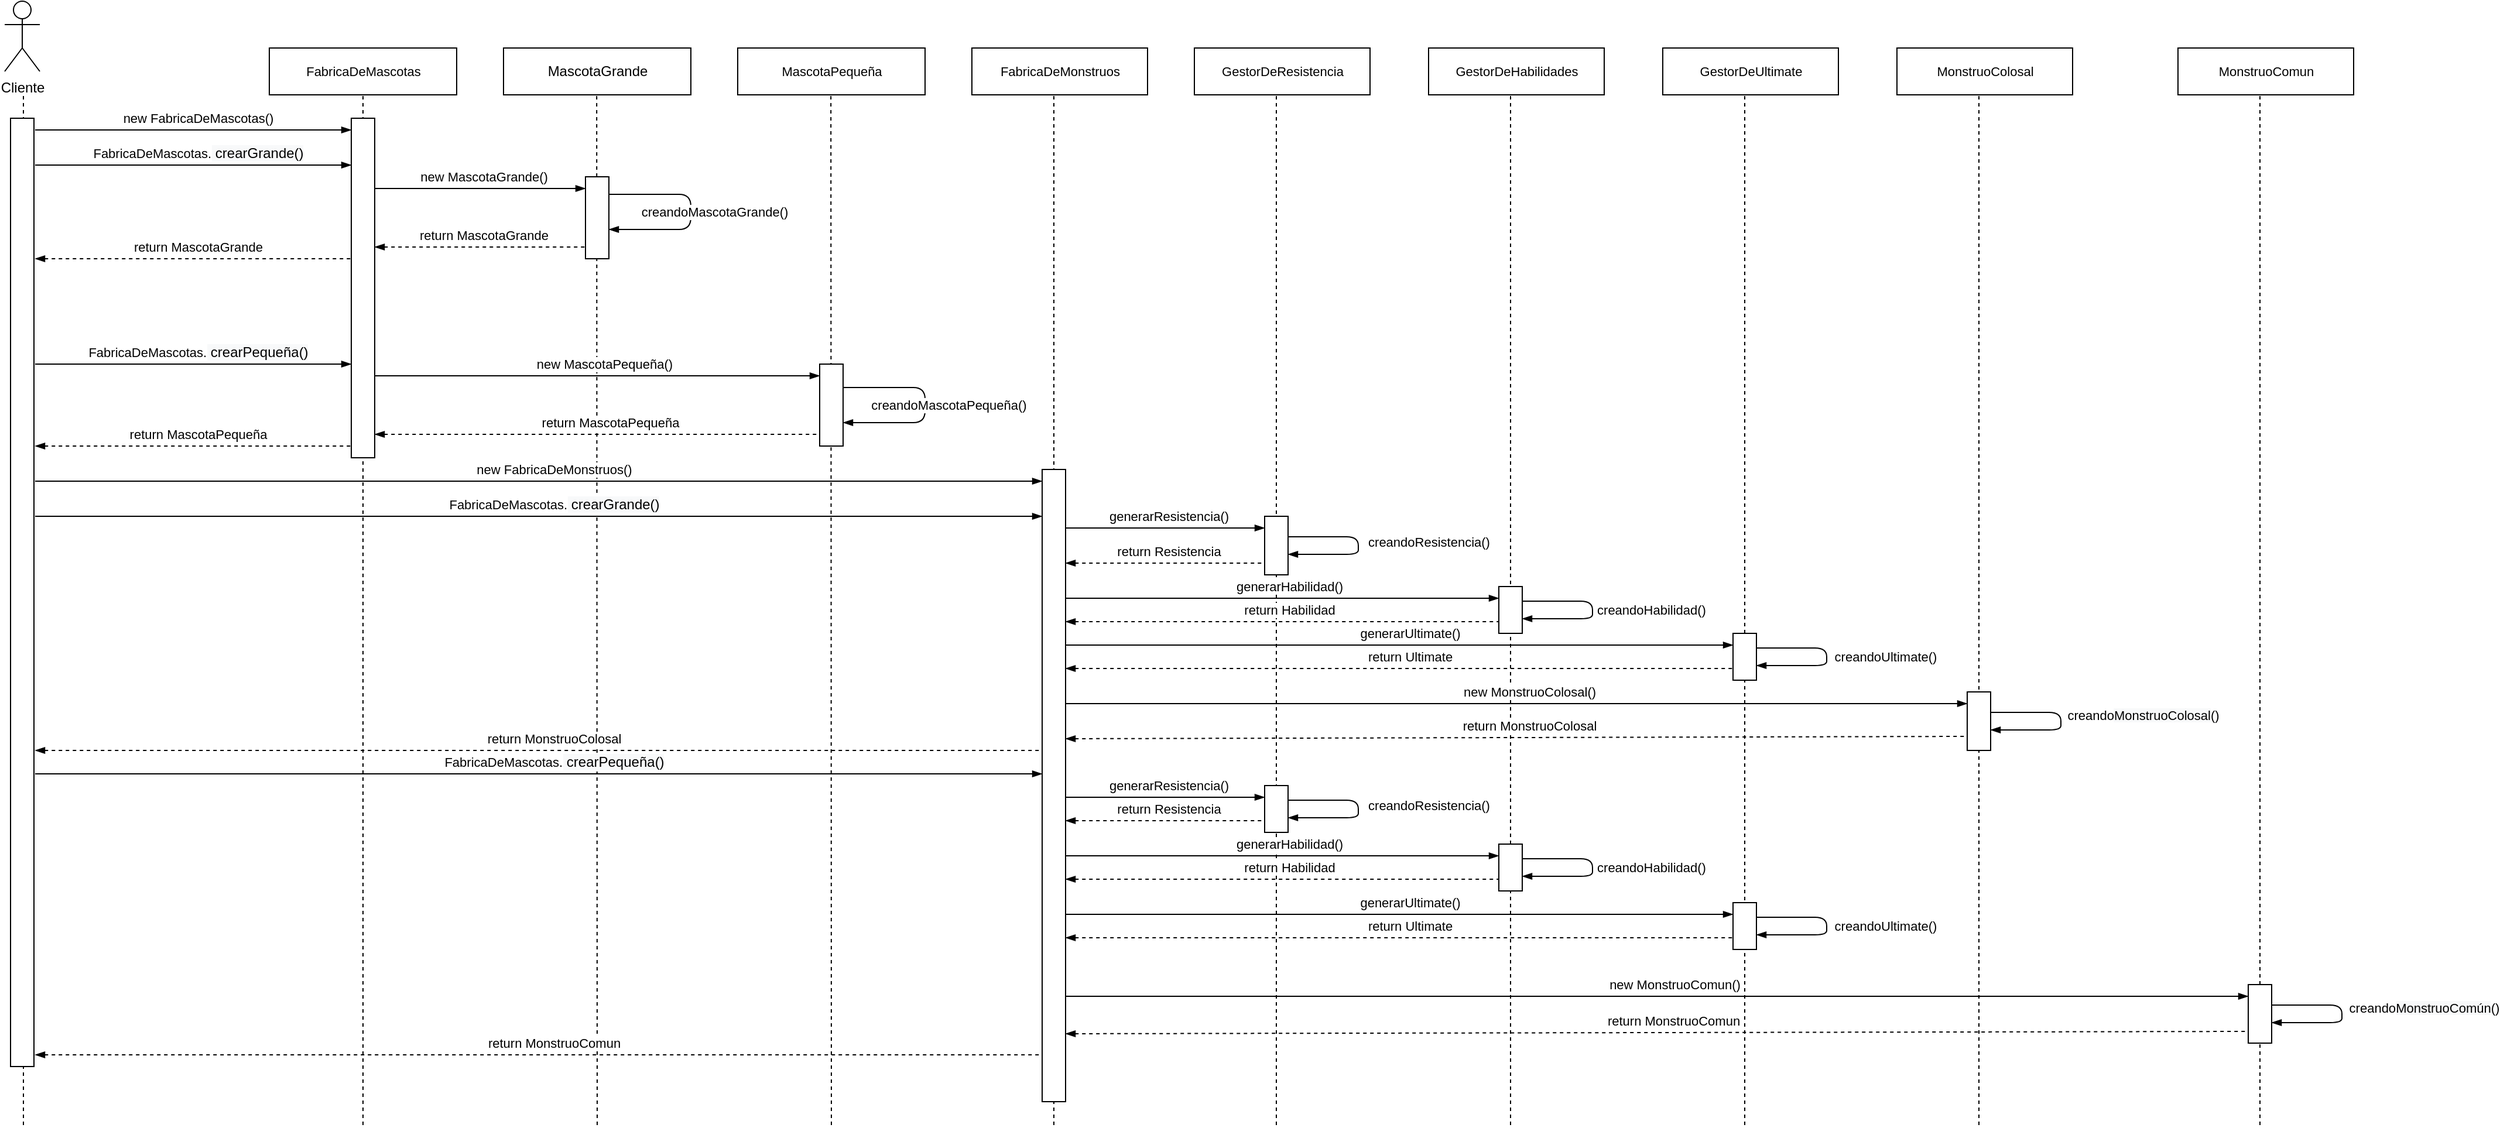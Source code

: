 <mxfile version="15.2.9" type="google"><diagram id="go-xG71rgSi7z11h7vjo" name="mascota"><mxGraphModel dx="577" dy="320" grid="1" gridSize="10" guides="1" tooltips="1" connect="1" arrows="1" fold="1" page="1" pageScale="1" pageWidth="1600" pageHeight="1200" math="0" shadow="0"><root><mxCell id="0"/><mxCell id="1" parent="0"/><mxCell id="n2niNSMQm2wjmiU_tk02-1" value="Cliente" style="shape=umlActor;verticalLabelPosition=bottom;verticalAlign=top;html=1;" parent="1" vertex="1"><mxGeometry x="144" y="160" width="30" height="60" as="geometry"/></mxCell><mxCell id="n2niNSMQm2wjmiU_tk02-2" value="" style="endArrow=none;dashed=1;html=1;" parent="1" edge="1"><mxGeometry width="50" height="50" relative="1" as="geometry"><mxPoint x="160" y="1120" as="sourcePoint"/><mxPoint x="160" y="240" as="targetPoint"/></mxGeometry></mxCell><mxCell id="n2niNSMQm2wjmiU_tk02-3" value="&lt;span style=&quot;font-size: 11px ; background-color: rgb(255 , 255 , 255)&quot;&gt;FabricaDeMascotas&lt;/span&gt;" style="html=1;" parent="1" vertex="1"><mxGeometry x="370" y="200" width="160" height="40" as="geometry"/></mxCell><mxCell id="n2niNSMQm2wjmiU_tk02-4" value="" style="endArrow=none;dashed=1;html=1;" parent="1" edge="1"><mxGeometry width="50" height="50" relative="1" as="geometry"><mxPoint x="450" y="1120" as="sourcePoint"/><mxPoint x="450" y="240" as="targetPoint"/></mxGeometry></mxCell><mxCell id="n2niNSMQm2wjmiU_tk02-5" value="MascotaGrande" style="html=1;" parent="1" vertex="1"><mxGeometry x="570" y="200" width="160" height="40" as="geometry"/></mxCell><mxCell id="n2niNSMQm2wjmiU_tk02-6" value="" style="endArrow=none;dashed=1;html=1;" parent="1" edge="1"><mxGeometry width="50" height="50" relative="1" as="geometry"><mxPoint x="650" y="1120" as="sourcePoint"/><mxPoint x="649.58" y="240" as="targetPoint"/></mxGeometry></mxCell><mxCell id="n2niNSMQm2wjmiU_tk02-7" value="&lt;span style=&quot;font-size: 11px ; background-color: rgb(255 , 255 , 255)&quot;&gt;MascotaPequeña&lt;/span&gt;" style="html=1;" parent="1" vertex="1"><mxGeometry x="770" y="200" width="160" height="40" as="geometry"/></mxCell><mxCell id="n2niNSMQm2wjmiU_tk02-8" value="" style="endArrow=none;dashed=1;html=1;" parent="1" edge="1"><mxGeometry width="50" height="50" relative="1" as="geometry"><mxPoint x="850" y="1120" as="sourcePoint"/><mxPoint x="849.58" y="240" as="targetPoint"/></mxGeometry></mxCell><mxCell id="n2niNSMQm2wjmiU_tk02-11" value="" style="html=1;" parent="1" vertex="1"><mxGeometry x="440" y="260" width="20" height="290" as="geometry"/></mxCell><mxCell id="n2niNSMQm2wjmiU_tk02-12" value="new FabricaDeMascotas()" style="endArrow=blockThin;html=1;endFill=1;" parent="1" edge="1"><mxGeometry x="0.029" y="10" width="50" height="50" relative="1" as="geometry"><mxPoint x="170" y="270" as="sourcePoint"/><mxPoint x="440" y="270" as="targetPoint"/><mxPoint as="offset"/></mxGeometry></mxCell><mxCell id="n2niNSMQm2wjmiU_tk02-14" value="FabricaDeMascotas.&lt;span style=&quot;font-size: 12px ; text-align: left ; background-color: rgb(248 , 249 , 250)&quot;&gt;&amp;nbsp;crearGrande&lt;/span&gt;&lt;span style=&quot;font-size: 12px ; text-align: left ; background-color: rgb(248 , 249 , 250)&quot;&gt;()&lt;/span&gt;" style="endArrow=blockThin;html=1;endFill=1;" parent="1" edge="1"><mxGeometry x="0.029" y="10" width="50" height="50" relative="1" as="geometry"><mxPoint x="170" y="300" as="sourcePoint"/><mxPoint x="440" y="300" as="targetPoint"/><mxPoint as="offset"/></mxGeometry></mxCell><mxCell id="n2niNSMQm2wjmiU_tk02-17" value="new MascotaGrande()" style="endArrow=blockThin;html=1;endFill=1;" parent="1" edge="1"><mxGeometry x="0.029" y="10" width="50" height="50" relative="1" as="geometry"><mxPoint x="460" y="320" as="sourcePoint"/><mxPoint x="640" y="320" as="targetPoint"/><mxPoint as="offset"/></mxGeometry></mxCell><mxCell id="n2niNSMQm2wjmiU_tk02-23" value="return MascotaPequeña" style="endArrow=none;html=1;endFill=0;startArrow=blockThin;startFill=1;dashed=1;" parent="1" edge="1"><mxGeometry x="0.029" y="10" width="50" height="50" relative="1" as="geometry"><mxPoint x="460" y="530" as="sourcePoint"/><mxPoint x="850" y="530" as="targetPoint"/><mxPoint as="offset"/></mxGeometry></mxCell><mxCell id="n2niNSMQm2wjmiU_tk02-25" value="" style="html=1;" parent="1" vertex="1"><mxGeometry x="640" y="310" width="20" height="70" as="geometry"/></mxCell><mxCell id="n2niNSMQm2wjmiU_tk02-26" value="creandoMascotaGrande()" style="endArrow=blockThin;html=1;endFill=1;edgeStyle=orthogonalEdgeStyle;" parent="1" edge="1"><mxGeometry y="20" width="50" height="50" relative="1" as="geometry"><mxPoint x="659.97" y="325.02" as="sourcePoint"/><mxPoint x="659.97" y="355.02" as="targetPoint"/><mxPoint as="offset"/><Array as="points"><mxPoint x="729.97" y="325.02"/><mxPoint x="729.97" y="355.02"/><mxPoint x="659.97" y="355.02"/></Array></mxGeometry></mxCell><mxCell id="n2niNSMQm2wjmiU_tk02-27" value="return MascotaGrande" style="endArrow=none;html=1;endFill=0;startArrow=blockThin;startFill=1;dashed=1;" parent="1" edge="1"><mxGeometry x="0.029" y="10" width="50" height="50" relative="1" as="geometry"><mxPoint x="460" y="370" as="sourcePoint"/><mxPoint x="640" y="370" as="targetPoint"/><mxPoint as="offset"/></mxGeometry></mxCell><mxCell id="n2niNSMQm2wjmiU_tk02-28" value="return MascotaGrande" style="endArrow=none;html=1;endFill=0;startArrow=blockThin;startFill=1;dashed=1;" parent="1" edge="1"><mxGeometry x="0.029" y="10" width="50" height="50" relative="1" as="geometry"><mxPoint x="170" y="380" as="sourcePoint"/><mxPoint x="440" y="380" as="targetPoint"/><mxPoint as="offset"/></mxGeometry></mxCell><mxCell id="n2niNSMQm2wjmiU_tk02-31" value="" style="html=1;" parent="1" vertex="1"><mxGeometry x="840" y="470" width="20" height="70" as="geometry"/></mxCell><mxCell id="n2niNSMQm2wjmiU_tk02-32" value="creandoMascotaPequeña()" style="endArrow=blockThin;html=1;endFill=1;edgeStyle=orthogonalEdgeStyle;" parent="1" edge="1"><mxGeometry y="20" width="50" height="50" relative="1" as="geometry"><mxPoint x="860" y="490.02" as="sourcePoint"/><mxPoint x="860" y="520.02" as="targetPoint"/><mxPoint as="offset"/><Array as="points"><mxPoint x="930" y="490.02"/><mxPoint x="930" y="520.02"/><mxPoint x="860" y="520.02"/></Array></mxGeometry></mxCell><mxCell id="n2niNSMQm2wjmiU_tk02-33" value="FabricaDeMascotas.&lt;span style=&quot;font-size: 12px ; text-align: left ; background-color: rgb(248 , 249 , 250)&quot;&gt;&amp;nbsp;crearPequeña&lt;/span&gt;&lt;span style=&quot;font-size: 12px ; text-align: left ; background-color: rgb(248 , 249 , 250)&quot;&gt;()&lt;/span&gt;" style="endArrow=blockThin;html=1;endFill=1;" parent="1" edge="1"><mxGeometry x="0.029" y="10" width="50" height="50" relative="1" as="geometry"><mxPoint x="170" y="470" as="sourcePoint"/><mxPoint x="440" y="470" as="targetPoint"/><mxPoint as="offset"/></mxGeometry></mxCell><mxCell id="n2niNSMQm2wjmiU_tk02-35" value="return MascotaPequeña" style="endArrow=none;html=1;endFill=0;startArrow=blockThin;startFill=1;dashed=1;" parent="1" edge="1"><mxGeometry x="0.029" y="10" width="50" height="50" relative="1" as="geometry"><mxPoint x="170" y="540" as="sourcePoint"/><mxPoint x="440" y="540" as="targetPoint"/><mxPoint as="offset"/></mxGeometry></mxCell><mxCell id="n2niNSMQm2wjmiU_tk02-36" value="new MascotaPequeña()" style="endArrow=blockThin;html=1;endFill=1;" parent="1" edge="1"><mxGeometry x="0.029" y="10" width="50" height="50" relative="1" as="geometry"><mxPoint x="460" y="480" as="sourcePoint"/><mxPoint x="840" y="480" as="targetPoint"/><mxPoint as="offset"/></mxGeometry></mxCell><mxCell id="n2niNSMQm2wjmiU_tk02-37" value="&lt;span style=&quot;font-size: 11px&quot;&gt;FabricaDeMonstruos&lt;/span&gt;" style="html=1;" parent="1" vertex="1"><mxGeometry x="970" y="200" width="150" height="40" as="geometry"/></mxCell><mxCell id="n2niNSMQm2wjmiU_tk02-38" value="" style="endArrow=none;dashed=1;html=1;" parent="1" edge="1"><mxGeometry width="50" height="50" relative="1" as="geometry"><mxPoint x="1040" y="1120" as="sourcePoint"/><mxPoint x="1040.0" y="240.0" as="targetPoint"/></mxGeometry></mxCell><mxCell id="n2niNSMQm2wjmiU_tk02-39" value="" style="html=1;" parent="1" vertex="1"><mxGeometry x="1030" y="560" width="20" height="540" as="geometry"/></mxCell><mxCell id="n2niNSMQm2wjmiU_tk02-40" value="new FabricaDeMonstruos()" style="endArrow=blockThin;html=1;endFill=1;" parent="1" edge="1"><mxGeometry x="0.029" y="10" width="50" height="50" relative="1" as="geometry"><mxPoint x="170" y="570" as="sourcePoint"/><mxPoint x="1030" y="570" as="targetPoint"/><mxPoint as="offset"/></mxGeometry></mxCell><mxCell id="n2niNSMQm2wjmiU_tk02-41" value="&lt;div style=&quot;text-align: left&quot;&gt;FabricaDeMascotas.&lt;span style=&quot;font-size: 12px ; background-color: rgb(248 , 249 , 250)&quot;&gt;&amp;nbsp;crearGrande&lt;/span&gt;&lt;span style=&quot;font-size: 12px ; text-align: left ; background-color: rgb(248 , 249 , 250)&quot;&gt;()&lt;/span&gt;&lt;/div&gt;" style="endArrow=blockThin;html=1;endFill=1;" parent="1" edge="1"><mxGeometry x="0.029" y="10" width="50" height="50" relative="1" as="geometry"><mxPoint x="170" y="600" as="sourcePoint"/><mxPoint x="1030" y="600" as="targetPoint"/><mxPoint as="offset"/></mxGeometry></mxCell><mxCell id="n2niNSMQm2wjmiU_tk02-43" value="&lt;span style=&quot;font-size: 11px&quot;&gt;GestorDeResistencia&lt;/span&gt;" style="html=1;" parent="1" vertex="1"><mxGeometry x="1160" y="200" width="150" height="40" as="geometry"/></mxCell><mxCell id="n2niNSMQm2wjmiU_tk02-44" value="" style="endArrow=none;dashed=1;html=1;startArrow=none;" parent="1" edge="1"><mxGeometry width="50" height="50" relative="1" as="geometry"><mxPoint x="1230" y="1120" as="sourcePoint"/><mxPoint x="1230" y="240" as="targetPoint"/></mxGeometry></mxCell><mxCell id="n2niNSMQm2wjmiU_tk02-46" value="&lt;span style=&quot;font-size: 11px&quot;&gt;GestorDeHabilidades&lt;/span&gt;" style="html=1;" parent="1" vertex="1"><mxGeometry x="1360" y="200" width="150" height="40" as="geometry"/></mxCell><mxCell id="n2niNSMQm2wjmiU_tk02-47" value="" style="endArrow=none;dashed=1;html=1;startArrow=none;" parent="1" edge="1"><mxGeometry width="50" height="50" relative="1" as="geometry"><mxPoint x="1430" y="1120" as="sourcePoint"/><mxPoint x="1430" y="240" as="targetPoint"/></mxGeometry></mxCell><mxCell id="n2niNSMQm2wjmiU_tk02-49" value="&lt;span style=&quot;font-size: 11px&quot;&gt;GestorDeUltimate&lt;/span&gt;" style="html=1;" parent="1" vertex="1"><mxGeometry x="1560" y="200" width="150" height="40" as="geometry"/></mxCell><mxCell id="n2niNSMQm2wjmiU_tk02-50" value="" style="endArrow=none;dashed=1;html=1;" parent="1" edge="1"><mxGeometry width="50" height="50" relative="1" as="geometry"><mxPoint x="1630" y="1120" as="sourcePoint"/><mxPoint x="1630" y="240" as="targetPoint"/></mxGeometry></mxCell><mxCell id="n2niNSMQm2wjmiU_tk02-55" value="generarResistencia()" style="endArrow=blockThin;html=1;endFill=1;" parent="1" edge="1"><mxGeometry x="0.029" y="10" width="50" height="50" relative="1" as="geometry"><mxPoint x="1050" y="610" as="sourcePoint"/><mxPoint x="1220" y="610" as="targetPoint"/><mxPoint as="offset"/></mxGeometry></mxCell><mxCell id="n2niNSMQm2wjmiU_tk02-56" value="return Resistencia" style="endArrow=none;html=1;endFill=0;startArrow=blockThin;startFill=1;dashed=1;" parent="1" edge="1"><mxGeometry x="0.029" y="10" width="50" height="50" relative="1" as="geometry"><mxPoint x="1050" y="640" as="sourcePoint"/><mxPoint x="1220" y="640" as="targetPoint"/><mxPoint as="offset"/></mxGeometry></mxCell><mxCell id="n2niNSMQm2wjmiU_tk02-57" value="" style="html=1;" parent="1" vertex="1"><mxGeometry x="1220" y="600" width="20" height="50" as="geometry"/></mxCell><mxCell id="n2niNSMQm2wjmiU_tk02-58" value="generarHabilidad()" style="endArrow=blockThin;html=1;endFill=1;" parent="1" edge="1"><mxGeometry x="0.029" y="10" width="50" height="50" relative="1" as="geometry"><mxPoint x="1050" y="670" as="sourcePoint"/><mxPoint x="1420" y="670" as="targetPoint"/><mxPoint as="offset"/></mxGeometry></mxCell><mxCell id="n2niNSMQm2wjmiU_tk02-59" value="return Habilidad" style="endArrow=none;html=1;endFill=0;startArrow=blockThin;startFill=1;dashed=1;" parent="1" edge="1"><mxGeometry x="0.029" y="10" width="50" height="50" relative="1" as="geometry"><mxPoint x="1050" y="690" as="sourcePoint"/><mxPoint x="1420" y="690" as="targetPoint"/><mxPoint as="offset"/></mxGeometry></mxCell><mxCell id="n2niNSMQm2wjmiU_tk02-60" value="" style="html=1;" parent="1" vertex="1"><mxGeometry x="1420" y="660" width="20" height="40" as="geometry"/></mxCell><mxCell id="n2niNSMQm2wjmiU_tk02-61" value="generarUltimate()" style="endArrow=blockThin;html=1;endFill=1;" parent="1" edge="1"><mxGeometry x="0.029" y="10" width="50" height="50" relative="1" as="geometry"><mxPoint x="1050" y="710" as="sourcePoint"/><mxPoint x="1620" y="710" as="targetPoint"/><mxPoint as="offset"/></mxGeometry></mxCell><mxCell id="n2niNSMQm2wjmiU_tk02-62" value="return Ultimate" style="endArrow=none;html=1;endFill=0;startArrow=blockThin;startFill=1;dashed=1;" parent="1" edge="1"><mxGeometry x="0.029" y="10" width="50" height="50" relative="1" as="geometry"><mxPoint x="1050" y="730" as="sourcePoint"/><mxPoint x="1620" y="730" as="targetPoint"/><mxPoint as="offset"/></mxGeometry></mxCell><mxCell id="n2niNSMQm2wjmiU_tk02-63" value="" style="html=1;" parent="1" vertex="1"><mxGeometry x="1620" y="700" width="20" height="40" as="geometry"/></mxCell><mxCell id="n2niNSMQm2wjmiU_tk02-64" value="&lt;span style=&quot;font-size: 11px&quot;&gt;MonstruoColosal&lt;/span&gt;" style="html=1;" parent="1" vertex="1"><mxGeometry x="1760" y="200" width="150" height="40" as="geometry"/></mxCell><mxCell id="n2niNSMQm2wjmiU_tk02-65" value="" style="endArrow=none;dashed=1;html=1;" parent="1" edge="1"><mxGeometry width="50" height="50" relative="1" as="geometry"><mxPoint x="1830" y="1120" as="sourcePoint"/><mxPoint x="1830" y="240" as="targetPoint"/></mxGeometry></mxCell><mxCell id="n2niNSMQm2wjmiU_tk02-66" value="new MonstruoColosal()" style="endArrow=blockThin;html=1;endFill=1;" parent="1" edge="1"><mxGeometry x="0.029" y="10" width="50" height="50" relative="1" as="geometry"><mxPoint x="1050" y="760" as="sourcePoint"/><mxPoint x="1820" y="760" as="targetPoint"/><mxPoint as="offset"/></mxGeometry></mxCell><mxCell id="n2niNSMQm2wjmiU_tk02-67" value="" style="html=1;" parent="1" vertex="1"><mxGeometry x="1820" y="750" width="20" height="50" as="geometry"/></mxCell><mxCell id="n2niNSMQm2wjmiU_tk02-68" value="return MonstruoColosal" style="endArrow=none;html=1;endFill=0;startArrow=blockThin;startFill=1;dashed=1;" parent="1" edge="1"><mxGeometry x="0.029" y="10" width="50" height="50" relative="1" as="geometry"><mxPoint x="1050" y="790" as="sourcePoint"/><mxPoint x="1820" y="788" as="targetPoint"/><mxPoint as="offset"/></mxGeometry></mxCell><mxCell id="n2niNSMQm2wjmiU_tk02-69" value="return MonstruoColosal" style="endArrow=none;html=1;endFill=0;startArrow=blockThin;startFill=1;dashed=1;" parent="1" edge="1"><mxGeometry x="0.029" y="10" width="50" height="50" relative="1" as="geometry"><mxPoint x="170" y="800" as="sourcePoint"/><mxPoint x="1030" y="800" as="targetPoint"/><mxPoint as="offset"/></mxGeometry></mxCell><mxCell id="n2niNSMQm2wjmiU_tk02-70" value="creandoResistencia()" style="endArrow=blockThin;html=1;endFill=1;edgeStyle=orthogonalEdgeStyle;" parent="1" edge="1"><mxGeometry x="-0.037" y="60" width="50" height="50" relative="1" as="geometry"><mxPoint x="1240" y="617.48" as="sourcePoint"/><mxPoint x="1240" y="632.48" as="targetPoint"/><mxPoint as="offset"/><Array as="points"><mxPoint x="1300" y="617.48"/><mxPoint x="1300" y="632.48"/></Array></mxGeometry></mxCell><mxCell id="n2niNSMQm2wjmiU_tk02-71" value="creandoHabilidad()" style="endArrow=blockThin;html=1;endFill=1;edgeStyle=orthogonalEdgeStyle;" parent="1" edge="1"><mxGeometry y="50" width="50" height="50" relative="1" as="geometry"><mxPoint x="1440" y="672.49" as="sourcePoint"/><mxPoint x="1440" y="687.49" as="targetPoint"/><mxPoint as="offset"/><Array as="points"><mxPoint x="1500" y="672.49"/><mxPoint x="1500" y="687.49"/></Array></mxGeometry></mxCell><mxCell id="n2niNSMQm2wjmiU_tk02-72" value="creandoUltimate()" style="endArrow=blockThin;html=1;endFill=1;edgeStyle=orthogonalEdgeStyle;" parent="1" edge="1"><mxGeometry y="50" width="50" height="50" relative="1" as="geometry"><mxPoint x="1640" y="712.49" as="sourcePoint"/><mxPoint x="1640" y="727.49" as="targetPoint"/><mxPoint as="offset"/><Array as="points"><mxPoint x="1700" y="712.49"/><mxPoint x="1700" y="727.49"/></Array></mxGeometry></mxCell><mxCell id="n2niNSMQm2wjmiU_tk02-73" value="creando&lt;span style=&quot;background-color: rgb(248 , 249 , 250)&quot;&gt;MonstruoColosal&lt;/span&gt;()" style="endArrow=blockThin;html=1;endFill=1;edgeStyle=orthogonalEdgeStyle;" parent="1" edge="1"><mxGeometry x="-0.074" y="70" width="50" height="50" relative="1" as="geometry"><mxPoint x="1840" y="767.49" as="sourcePoint"/><mxPoint x="1840" y="782.49" as="targetPoint"/><mxPoint as="offset"/><Array as="points"><mxPoint x="1900" y="767.49"/><mxPoint x="1900" y="782.49"/></Array></mxGeometry></mxCell><mxCell id="O_DzgFauFK4ncOVn3iCB-33" value="&lt;span style=&quot;font-size: 11px ; background-color: rgb(255 , 255 , 255)&quot;&gt;MonstruoComun&lt;/span&gt;" style="html=1;" parent="1" vertex="1"><mxGeometry x="2000" y="200" width="150" height="40" as="geometry"/></mxCell><mxCell id="O_DzgFauFK4ncOVn3iCB-34" value="" style="endArrow=none;dashed=1;html=1;" parent="1" edge="1"><mxGeometry width="50" height="50" relative="1" as="geometry"><mxPoint x="2070.0" y="1120" as="sourcePoint"/><mxPoint x="2070.0" y="240" as="targetPoint"/></mxGeometry></mxCell><mxCell id="O_DzgFauFK4ncOVn3iCB-35" value="" style="html=1;" parent="1" vertex="1"><mxGeometry x="2060" y="1000" width="20" height="50" as="geometry"/></mxCell><mxCell id="O_DzgFauFK4ncOVn3iCB-36" value="creando&lt;span style=&quot;background-color: rgb(248 , 249 , 250)&quot;&gt;MonstruoComún&lt;/span&gt;()" style="endArrow=blockThin;html=1;endFill=1;edgeStyle=orthogonalEdgeStyle;" parent="1" edge="1"><mxGeometry x="-0.074" y="70" width="50" height="50" relative="1" as="geometry"><mxPoint x="2080.0" y="1017.49" as="sourcePoint"/><mxPoint x="2080.0" y="1032.49" as="targetPoint"/><mxPoint as="offset"/><Array as="points"><mxPoint x="2140" y="1017.49"/><mxPoint x="2140" y="1032.49"/></Array></mxGeometry></mxCell><mxCell id="O_DzgFauFK4ncOVn3iCB-37" value="generarResistencia()" style="endArrow=blockThin;html=1;endFill=1;" parent="1" edge="1"><mxGeometry x="0.029" y="10" width="50" height="50" relative="1" as="geometry"><mxPoint x="1050" y="840" as="sourcePoint"/><mxPoint x="1220" y="840" as="targetPoint"/><mxPoint as="offset"/></mxGeometry></mxCell><mxCell id="O_DzgFauFK4ncOVn3iCB-38" value="return Resistencia" style="endArrow=none;html=1;endFill=0;startArrow=blockThin;startFill=1;dashed=1;" parent="1" edge="1"><mxGeometry x="0.029" y="10" width="50" height="50" relative="1" as="geometry"><mxPoint x="1050" y="860" as="sourcePoint"/><mxPoint x="1220" y="860" as="targetPoint"/><mxPoint as="offset"/></mxGeometry></mxCell><mxCell id="O_DzgFauFK4ncOVn3iCB-39" value="" style="html=1;" parent="1" vertex="1"><mxGeometry x="1220" y="830" width="20" height="40" as="geometry"/></mxCell><mxCell id="O_DzgFauFK4ncOVn3iCB-40" value="creandoResistencia()" style="endArrow=blockThin;html=1;endFill=1;edgeStyle=orthogonalEdgeStyle;" parent="1" edge="1"><mxGeometry x="-0.037" y="60" width="50" height="50" relative="1" as="geometry"><mxPoint x="1240" y="842.49" as="sourcePoint"/><mxPoint x="1240" y="857.49" as="targetPoint"/><mxPoint as="offset"/><Array as="points"><mxPoint x="1300" y="842.49"/><mxPoint x="1300" y="857.49"/></Array></mxGeometry></mxCell><mxCell id="O_DzgFauFK4ncOVn3iCB-45" value="generarHabilidad()" style="endArrow=blockThin;html=1;endFill=1;" parent="1" edge="1"><mxGeometry x="0.029" y="10" width="50" height="50" relative="1" as="geometry"><mxPoint x="1050" y="890" as="sourcePoint"/><mxPoint x="1420" y="890" as="targetPoint"/><mxPoint as="offset"/></mxGeometry></mxCell><mxCell id="O_DzgFauFK4ncOVn3iCB-46" value="return Habilidad" style="endArrow=none;html=1;endFill=0;startArrow=blockThin;startFill=1;dashed=1;" parent="1" edge="1"><mxGeometry x="0.029" y="10" width="50" height="50" relative="1" as="geometry"><mxPoint x="1050" y="910" as="sourcePoint"/><mxPoint x="1420" y="910" as="targetPoint"/><mxPoint as="offset"/></mxGeometry></mxCell><mxCell id="O_DzgFauFK4ncOVn3iCB-47" value="" style="html=1;" parent="1" vertex="1"><mxGeometry x="1420" y="880" width="20" height="40" as="geometry"/></mxCell><mxCell id="O_DzgFauFK4ncOVn3iCB-48" value="creandoHabilidad()" style="endArrow=blockThin;html=1;endFill=1;edgeStyle=orthogonalEdgeStyle;" parent="1" edge="1"><mxGeometry y="50" width="50" height="50" relative="1" as="geometry"><mxPoint x="1440" y="892.49" as="sourcePoint"/><mxPoint x="1440" y="907.49" as="targetPoint"/><mxPoint as="offset"/><Array as="points"><mxPoint x="1500" y="892.49"/><mxPoint x="1500" y="907.49"/></Array></mxGeometry></mxCell><mxCell id="O_DzgFauFK4ncOVn3iCB-53" value="generarUltimate()" style="endArrow=blockThin;html=1;endFill=1;" parent="1" edge="1"><mxGeometry x="0.029" y="10" width="50" height="50" relative="1" as="geometry"><mxPoint x="1050" y="940" as="sourcePoint"/><mxPoint x="1620" y="940" as="targetPoint"/><mxPoint as="offset"/></mxGeometry></mxCell><mxCell id="O_DzgFauFK4ncOVn3iCB-54" value="return Ultimate" style="endArrow=none;html=1;endFill=0;startArrow=blockThin;startFill=1;dashed=1;" parent="1" edge="1"><mxGeometry x="0.029" y="10" width="50" height="50" relative="1" as="geometry"><mxPoint x="1050" y="960" as="sourcePoint"/><mxPoint x="1620" y="960" as="targetPoint"/><mxPoint as="offset"/></mxGeometry></mxCell><mxCell id="O_DzgFauFK4ncOVn3iCB-55" value="" style="html=1;" parent="1" vertex="1"><mxGeometry x="1620" y="930" width="20" height="40" as="geometry"/></mxCell><mxCell id="O_DzgFauFK4ncOVn3iCB-56" value="creandoUltimate()" style="endArrow=blockThin;html=1;endFill=1;edgeStyle=orthogonalEdgeStyle;" parent="1" edge="1"><mxGeometry y="50" width="50" height="50" relative="1" as="geometry"><mxPoint x="1640" y="942.49" as="sourcePoint"/><mxPoint x="1640" y="957.49" as="targetPoint"/><mxPoint as="offset"/><Array as="points"><mxPoint x="1700" y="942.49"/><mxPoint x="1700" y="957.49"/></Array></mxGeometry></mxCell><mxCell id="O_DzgFauFK4ncOVn3iCB-57" value="new MonstruoComun()" style="endArrow=blockThin;html=1;endFill=1;" parent="1" edge="1"><mxGeometry x="0.029" y="10" width="50" height="50" relative="1" as="geometry"><mxPoint x="1050" y="1010" as="sourcePoint"/><mxPoint x="2060" y="1010" as="targetPoint"/><mxPoint as="offset"/></mxGeometry></mxCell><mxCell id="O_DzgFauFK4ncOVn3iCB-58" value="return MonstruoComun" style="endArrow=none;html=1;endFill=0;startArrow=blockThin;startFill=1;dashed=1;" parent="1" edge="1"><mxGeometry x="0.029" y="10" width="50" height="50" relative="1" as="geometry"><mxPoint x="1050" y="1042" as="sourcePoint"/><mxPoint x="2060" y="1040" as="targetPoint"/><mxPoint as="offset"/></mxGeometry></mxCell><mxCell id="O_DzgFauFK4ncOVn3iCB-59" value="return MonstruoComun" style="endArrow=none;html=1;endFill=0;startArrow=blockThin;startFill=1;dashed=1;" parent="1" edge="1"><mxGeometry x="0.029" y="10" width="50" height="50" relative="1" as="geometry"><mxPoint x="170" y="1060" as="sourcePoint"/><mxPoint x="1030" y="1060" as="targetPoint"/><mxPoint as="offset"/></mxGeometry></mxCell><mxCell id="O_DzgFauFK4ncOVn3iCB-60" value="&lt;div style=&quot;text-align: left&quot;&gt;FabricaDeMascotas.&lt;span style=&quot;font-size: 12px ; background-color: rgb(248 , 249 , 250)&quot;&gt;&amp;nbsp;crearPequeña&lt;/span&gt;&lt;span style=&quot;font-size: 12px ; text-align: left ; background-color: rgb(248 , 249 , 250)&quot;&gt;()&lt;/span&gt;&lt;/div&gt;" style="endArrow=blockThin;html=1;endFill=1;" parent="1" edge="1"><mxGeometry x="0.029" y="10" width="50" height="50" relative="1" as="geometry"><mxPoint x="170" y="820" as="sourcePoint"/><mxPoint x="1030" y="820" as="targetPoint"/><mxPoint as="offset"/></mxGeometry></mxCell><mxCell id="T-HYbPFgJRHQCxXFFhtn-1" value="" style="html=1;" vertex="1" parent="1"><mxGeometry x="149" y="260" width="20" height="810" as="geometry"/></mxCell></root></mxGraphModel></diagram></mxfile>